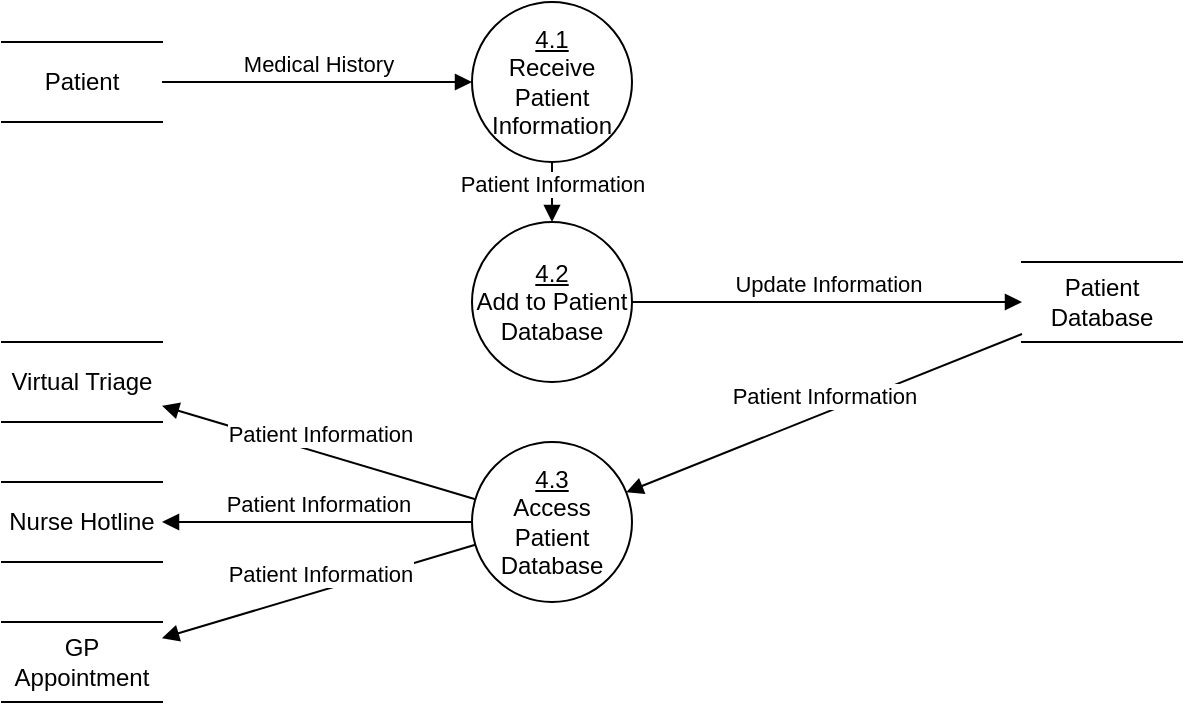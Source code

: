 <mxfile version="24.7.17">
  <diagram name="Page-1" id="f0pX3HI1C7tOmwvQBDk0">
    <mxGraphModel dx="794" dy="420" grid="1" gridSize="10" guides="1" tooltips="1" connect="1" arrows="1" fold="1" page="1" pageScale="1" pageWidth="850" pageHeight="1100" math="0" shadow="0">
      <root>
        <mxCell id="0" />
        <mxCell id="1" parent="0" />
        <mxCell id="_gxVQNXC58SZ7B-Y3xLF-1" value="&lt;u&gt;4.1&lt;/u&gt;&lt;div&gt;Receive Patient Information&lt;/div&gt;" style="ellipse;whiteSpace=wrap;html=1;aspect=fixed;" vertex="1" parent="1">
          <mxGeometry x="345" y="90" width="80" height="80" as="geometry" />
        </mxCell>
        <mxCell id="_gxVQNXC58SZ7B-Y3xLF-2" value="Patient" style="shape=partialRectangle;whiteSpace=wrap;html=1;left=0;right=0;fillColor=none;" vertex="1" parent="1">
          <mxGeometry x="110" y="110" width="80" height="40" as="geometry" />
        </mxCell>
        <mxCell id="_gxVQNXC58SZ7B-Y3xLF-3" value="Medical History" style="html=1;verticalAlign=bottom;endArrow=block;curved=0;rounded=0;" edge="1" parent="1" source="_gxVQNXC58SZ7B-Y3xLF-2" target="_gxVQNXC58SZ7B-Y3xLF-1">
          <mxGeometry width="80" relative="1" as="geometry">
            <mxPoint x="240" y="140" as="sourcePoint" />
            <mxPoint x="320" y="140" as="targetPoint" />
          </mxGeometry>
        </mxCell>
        <mxCell id="_gxVQNXC58SZ7B-Y3xLF-4" value="Patient Database" style="shape=partialRectangle;whiteSpace=wrap;html=1;left=0;right=0;fillColor=none;" vertex="1" parent="1">
          <mxGeometry x="620" y="220" width="80" height="40" as="geometry" />
        </mxCell>
        <mxCell id="_gxVQNXC58SZ7B-Y3xLF-5" value="Patient Information" style="html=1;verticalAlign=bottom;endArrow=block;curved=0;rounded=0;" edge="1" parent="1" source="_gxVQNXC58SZ7B-Y3xLF-1" target="_gxVQNXC58SZ7B-Y3xLF-6">
          <mxGeometry x="0.333" width="80" relative="1" as="geometry">
            <mxPoint x="440" y="160" as="sourcePoint" />
            <mxPoint x="520" y="160" as="targetPoint" />
            <mxPoint as="offset" />
          </mxGeometry>
        </mxCell>
        <mxCell id="_gxVQNXC58SZ7B-Y3xLF-6" value="&lt;u&gt;4.2&lt;/u&gt;&lt;div&gt;Add to Patient Database&lt;/div&gt;" style="ellipse;whiteSpace=wrap;html=1;aspect=fixed;" vertex="1" parent="1">
          <mxGeometry x="345" y="200" width="80" height="80" as="geometry" />
        </mxCell>
        <mxCell id="_gxVQNXC58SZ7B-Y3xLF-7" value="Update Information" style="html=1;verticalAlign=bottom;endArrow=block;curved=0;rounded=0;" edge="1" parent="1" source="_gxVQNXC58SZ7B-Y3xLF-6" target="_gxVQNXC58SZ7B-Y3xLF-4">
          <mxGeometry width="80" relative="1" as="geometry">
            <mxPoint x="450" y="250" as="sourcePoint" />
            <mxPoint x="530" y="250" as="targetPoint" />
          </mxGeometry>
        </mxCell>
        <mxCell id="_gxVQNXC58SZ7B-Y3xLF-8" value="&lt;u&gt;4.3&lt;/u&gt;&lt;div&gt;Access Patient Database&lt;/div&gt;" style="ellipse;whiteSpace=wrap;html=1;aspect=fixed;" vertex="1" parent="1">
          <mxGeometry x="345" y="310" width="80" height="80" as="geometry" />
        </mxCell>
        <mxCell id="_gxVQNXC58SZ7B-Y3xLF-9" value="Patient Information" style="html=1;verticalAlign=bottom;endArrow=block;curved=0;rounded=0;" edge="1" parent="1" source="_gxVQNXC58SZ7B-Y3xLF-4" target="_gxVQNXC58SZ7B-Y3xLF-8">
          <mxGeometry width="80" relative="1" as="geometry">
            <mxPoint x="470" y="310" as="sourcePoint" />
            <mxPoint x="550" y="310" as="targetPoint" />
          </mxGeometry>
        </mxCell>
        <mxCell id="_gxVQNXC58SZ7B-Y3xLF-10" value="Virtual Triage" style="shape=partialRectangle;whiteSpace=wrap;html=1;left=0;right=0;fillColor=none;" vertex="1" parent="1">
          <mxGeometry x="110" y="260" width="80" height="40" as="geometry" />
        </mxCell>
        <mxCell id="_gxVQNXC58SZ7B-Y3xLF-11" value="Patient Information" style="html=1;verticalAlign=bottom;endArrow=block;curved=0;rounded=0;" edge="1" parent="1" source="_gxVQNXC58SZ7B-Y3xLF-8" target="_gxVQNXC58SZ7B-Y3xLF-10">
          <mxGeometry width="80" relative="1" as="geometry">
            <mxPoint x="190" y="360" as="sourcePoint" />
            <mxPoint x="270" y="360" as="targetPoint" />
          </mxGeometry>
        </mxCell>
        <mxCell id="_gxVQNXC58SZ7B-Y3xLF-12" value="Nurse Hotline" style="shape=partialRectangle;whiteSpace=wrap;html=1;left=0;right=0;fillColor=none;" vertex="1" parent="1">
          <mxGeometry x="110" y="330" width="80" height="40" as="geometry" />
        </mxCell>
        <mxCell id="_gxVQNXC58SZ7B-Y3xLF-13" value="Patient Information" style="html=1;verticalAlign=bottom;endArrow=block;curved=0;rounded=0;" edge="1" parent="1" source="_gxVQNXC58SZ7B-Y3xLF-8" target="_gxVQNXC58SZ7B-Y3xLF-12">
          <mxGeometry width="80" relative="1" as="geometry">
            <mxPoint x="250" y="390" as="sourcePoint" />
            <mxPoint x="330" y="390" as="targetPoint" />
          </mxGeometry>
        </mxCell>
        <mxCell id="_gxVQNXC58SZ7B-Y3xLF-14" value="GP Appointment" style="shape=partialRectangle;whiteSpace=wrap;html=1;left=0;right=0;fillColor=none;" vertex="1" parent="1">
          <mxGeometry x="110" y="400" width="80" height="40" as="geometry" />
        </mxCell>
        <mxCell id="_gxVQNXC58SZ7B-Y3xLF-15" value="Patient Information" style="html=1;verticalAlign=bottom;endArrow=block;curved=0;rounded=0;" edge="1" parent="1" source="_gxVQNXC58SZ7B-Y3xLF-8" target="_gxVQNXC58SZ7B-Y3xLF-14">
          <mxGeometry width="80" relative="1" as="geometry">
            <mxPoint x="355" y="360" as="sourcePoint" />
            <mxPoint x="200" y="360" as="targetPoint" />
          </mxGeometry>
        </mxCell>
      </root>
    </mxGraphModel>
  </diagram>
</mxfile>
